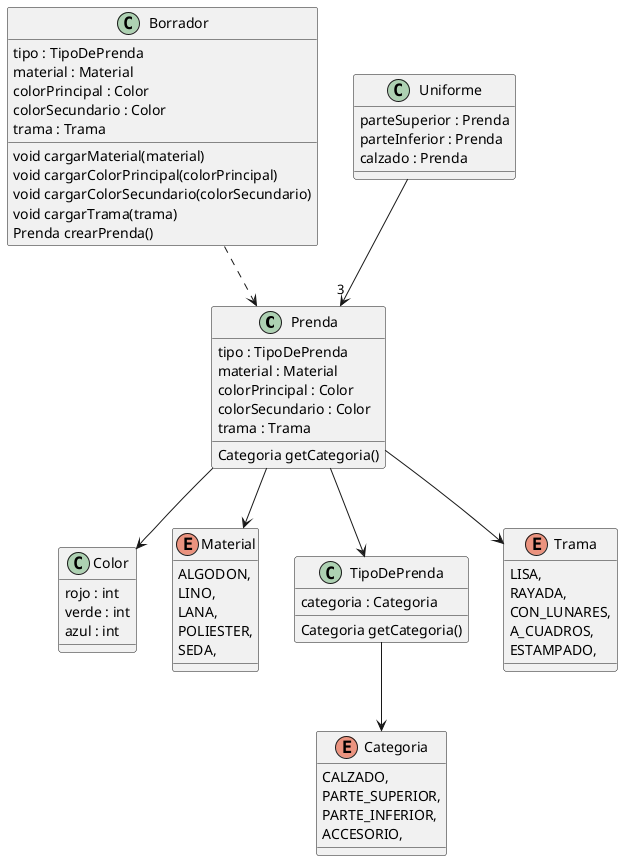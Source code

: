 @startuml QMP1

class Prenda {
  tipo : TipoDePrenda
  material : Material
  colorPrincipal : Color
  colorSecundario : Color
  trama : Trama

  Categoria getCategoria()
}


class Color {
  rojo : int
  verde : int
  azul : int 
}

enum Categoria {
  CALZADO,
  PARTE_SUPERIOR,
  PARTE_INFERIOR,
  ACCESORIO,
}

enum Material {
  ALGODON,
  LINO,
  LANA,
  POLIESTER,
  SEDA,
}

class TipoDePrenda {
  categoria : Categoria  
  
  Categoria getCategoria()
}

Prenda --> Material
Prenda --> TipoDePrenda
Prenda --> Color
TipoDePrenda --> Categoria
' Prenda conoce su Material
' Prenda --> "1" Categoria


enum Trama{
  LISA,
  RAYADA,
  CON_LUNARES,
  A_CUADROS,
  ESTAMPADO,
}

' Trama corresponde a la tela, eso quiere decir que
' corresponde al Material? De ser asi debemos agregarle comportamiento
' al enum de Material creo
' IMO: Hay que agregarlo directamente a la prenda como propiedad
Prenda --> Trama

' El borrador deberia ser una clase "parecida" a la Prenda, e
' incluso dentro de su constructor, podemos hacer las validaciones
' de los datos para crear a la prenda desde alli

class Borrador {
  tipo : TipoDePrenda
  material : Material
  colorPrincipal : Color
  colorSecundario : Color
  trama : Trama

  void cargarMaterial(material)
  void cargarColorPrincipal(colorPrincipal)
  void cargarColorSecundario(colorSecundario)
  void cargarTrama(trama)
  Prenda crearPrenda()
}

class Uniforme {
  parteSuperior : Prenda
  parteInferior : Prenda
  calzado : Prenda
}

Uniforme -->"3" Prenda
Borrador ..> Prenda

@enduml
